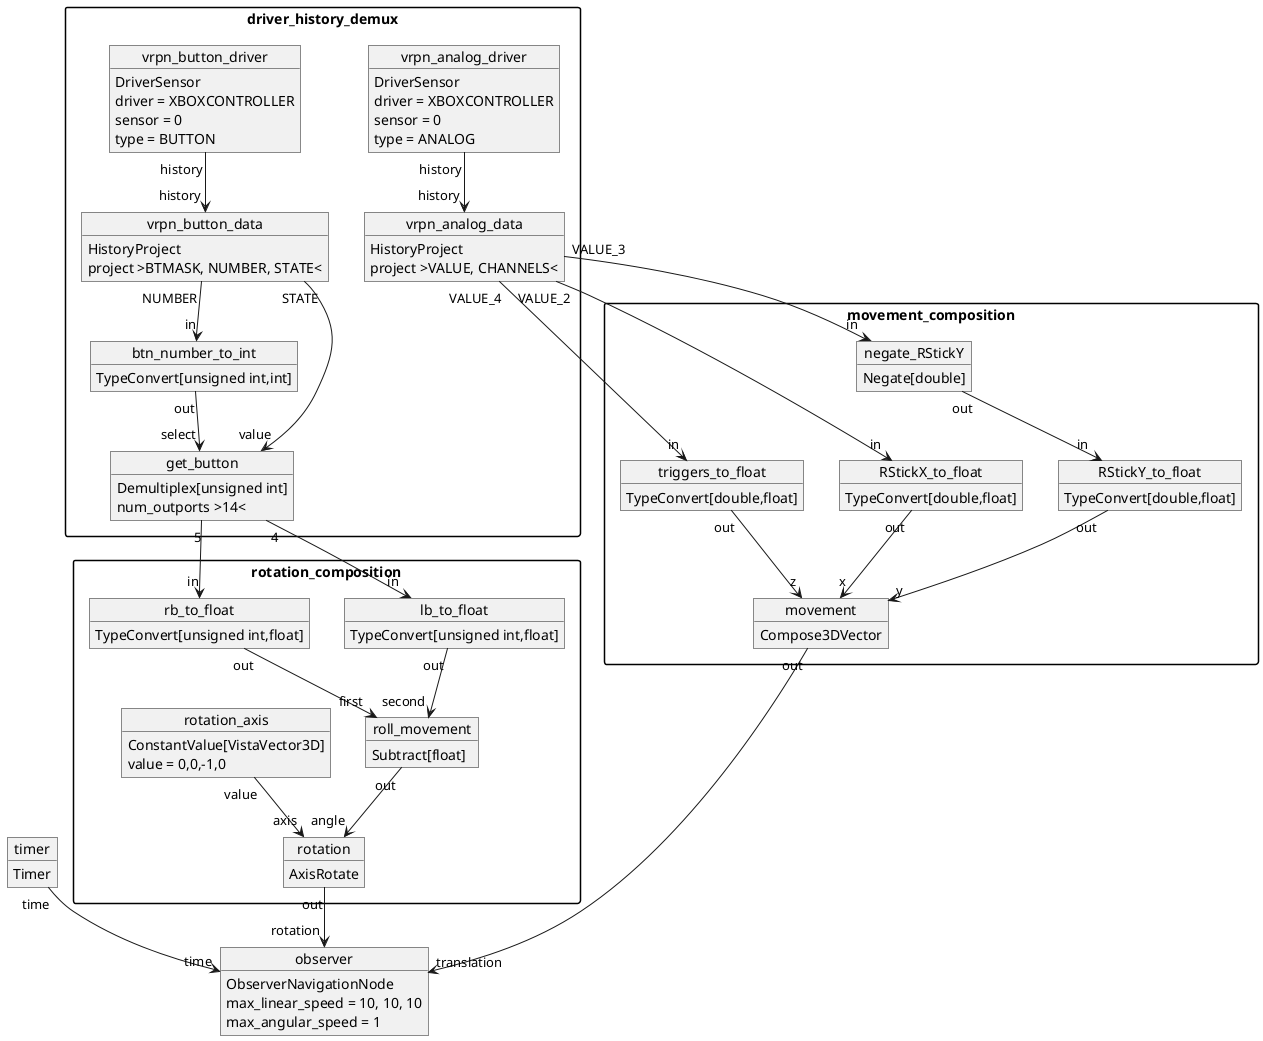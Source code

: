 @startuml
skinparam packageStyle rectangle
/' Nodes '/
/'  Drivers & History Projects '/
package driver_history_demux{
object vrpn_analog_driver
vrpn_analog_driver : DriverSensor
vrpn_analog_driver : driver = XBOXCONTROLLER
vrpn_analog_driver : sensor = 0
vrpn_analog_driver : type = ANALOG

object vrpn_analog_data
vrpn_analog_data : HistoryProject
vrpn_analog_data : project >VALUE, CHANNELS<

object vrpn_button_driver
vrpn_button_driver : DriverSensor
vrpn_button_driver : driver = XBOXCONTROLLER
vrpn_button_driver : sensor = 0
vrpn_button_driver : type = BUTTON

object vrpn_button_data
vrpn_button_data : HistoryProject
vrpn_button_data : project >BTMASK, NUMBER, STATE<

object btn_number_to_int
btn_number_to_int : TypeConvert[unsigned int,int]

object get_button
get_button : Demultiplex[unsigned int]
get_button : num_outports >14<
}

/'  observer node '/
object observer
observer : ObserverNavigationNode
observer : max_linear_speed = 10, 10, 10
observer : max_angular_speed = 1

/'  timer node for observer '/
object timer
timer : Timer

/'  Compose movement vector for observer '/
package movement_composition{
/'      Triggers for moving forward/zooming '/
object triggers_to_float
triggers_to_float : TypeConvert[double,float]

/'      Strafing using the Right Stick '/
object RStickX_to_float
RStickX_to_float : TypeConvert[double,float]

object negate_RStickY
negate_RStickY : Negate[double]

object RStickY_to_float
RStickY_to_float : TypeConvert[double,float]

/'      compile into vector '/
object movement
movement : Compose3DVector
}

/'  Compose rotation for observer '/
package rotation_composition{
/'      Rolling using the bumpers '/
object roll_movement
roll_movement : Subtract[float]

object lb_to_float
lb_to_float : TypeConvert[unsigned int,float]
object rb_to_float
rb_to_float : TypeConvert[unsigned int,float]

object rotation_axis
rotation_axis : ConstantValue[VistaVector3D]
rotation_axis : value = 0,0,-1,0

/'      compile into rotation '/
object rotation
rotation : AxisRotate
}

/' Edges '/

timer "time" --> "time" observer
movement "out" --> "translation" observer
rotation "out" --> "rotation" observer

vrpn_button_driver "history" --> "history" vrpn_button_data
vrpn_button_data "NUMBER" --> "in" btn_number_to_int
btn_number_to_int "out" --> "select" get_button
vrpn_button_data "STATE" --> "value" get_button

vrpn_analog_driver "history" --> "history" vrpn_analog_data

roll_movement "out" --> "angle" rotation
rotation_axis "value" --> "axis" rotation

vrpn_analog_data "VALUE_4" --> "in" triggers_to_float
triggers_to_float "out" --> "z" movement

vrpn_analog_data "VALUE_2" --> "in" RStickX_to_float
RStickX_to_float "out" --> "x" movement

vrpn_analog_data "VALUE_3" --> "in" negate_RStickY
negate_RStickY "out" --> "in" RStickY_to_float
RStickY_to_float "out" --> "y" movement

get_button "4" --> "in" lb_to_float
get_button "5" --> "in" rb_to_float
lb_to_float "out" --> "second" roll_movement
rb_to_float "out" --> "first" roll_movement
@enduml
